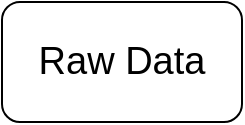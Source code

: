 <mxfile version="15.5.8" type="github">
  <diagram id="F-le6JkDn2abJ1YmbISG" name="Page-1">
    <mxGraphModel dx="1038" dy="547" grid="1" gridSize="10" guides="1" tooltips="1" connect="1" arrows="1" fold="1" page="1" pageScale="1" pageWidth="827" pageHeight="1169" math="0" shadow="0">
      <root>
        <mxCell id="0" />
        <mxCell id="1" parent="0" />
        <mxCell id="l4MFDGq0l9K1EU0N_Pog-1" value="Raw Data" style="rounded=1;whiteSpace=wrap;html=1;fontSize=19;" parent="1" vertex="1">
          <mxGeometry x="354" y="60" width="120" height="60" as="geometry" />
        </mxCell>
      </root>
    </mxGraphModel>
  </diagram>
</mxfile>
